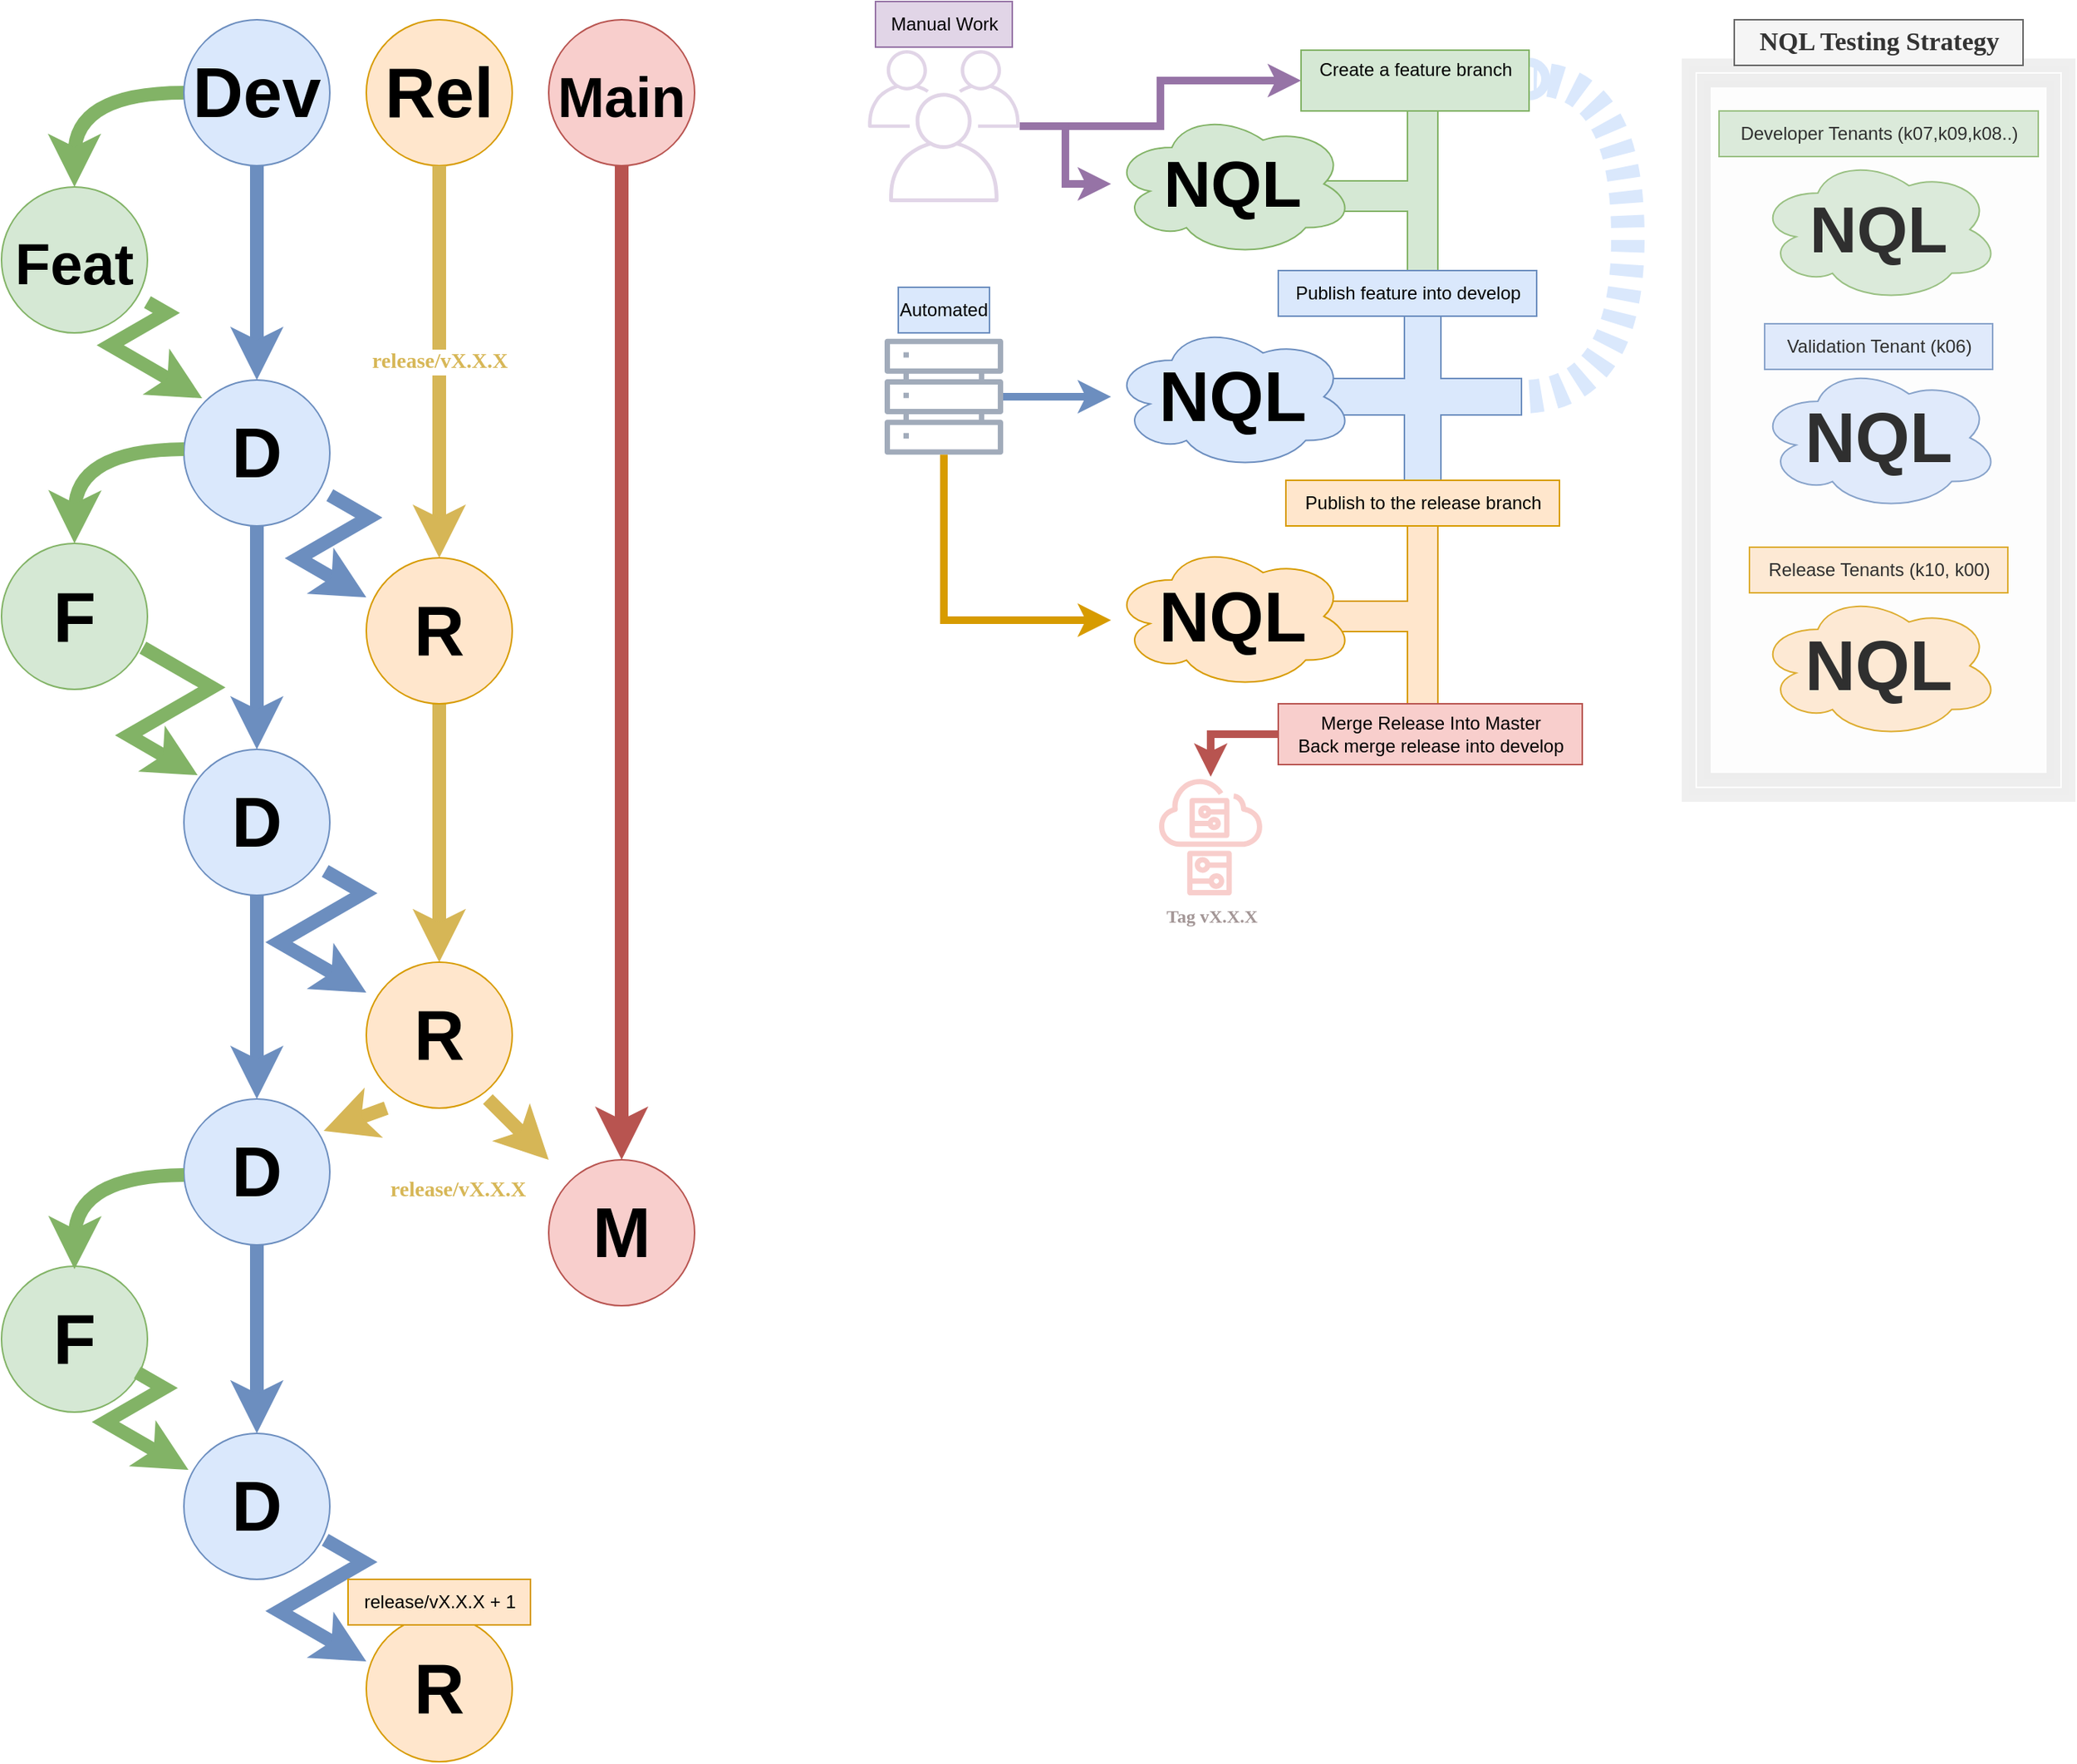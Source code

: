 <mxfile version="24.6.5" type="github">
  <diagram id="yPxyJZ8AM_hMuL3Unpa9" name="complex gitflow">
    <mxGraphModel dx="1434" dy="701" grid="1" gridSize="10" guides="1" tooltips="1" connect="1" arrows="1" fold="1" page="1" pageScale="1" pageWidth="1100" pageHeight="850" math="0" shadow="0">
      <root>
        <mxCell id="0" />
        <mxCell id="1" parent="0" />
        <mxCell id="iDpUjM79hNGlylwrqJGE-106" style="edgeStyle=orthogonalEdgeStyle;rounded=0;orthogonalLoop=1;jettySize=auto;html=1;entryX=1;entryY=0.475;entryDx=0;entryDy=0;entryPerimeter=0;strokeWidth=22;fillColor=#dae8fc;strokeColor=#dae8fc;endArrow=oval;endFill=0;shadow=0;curved=1;startArrow=none;startFill=0;flowAnimation=1;" parent="1" source="iDpUjM79hNGlylwrqJGE-103" target="iDpUjM79hNGlylwrqJGE-32" edge="1">
          <mxGeometry relative="1" as="geometry">
            <Array as="points">
              <mxPoint x="1210" y="338" />
              <mxPoint x="1210" y="129" />
            </Array>
          </mxGeometry>
        </mxCell>
        <mxCell id="iDpUjM79hNGlylwrqJGE-103" value="" style="shape=cross;whiteSpace=wrap;html=1;fillColor=#dae8fc;strokeColor=#6c8ebf;" parent="1" vertex="1">
          <mxGeometry x="1010" y="278" width="130" height="120" as="geometry" />
        </mxCell>
        <mxCell id="iDpUjM79hNGlylwrqJGE-11" value="" style="edgeStyle=orthogonalEdgeStyle;rounded=0;orthogonalLoop=1;jettySize=auto;html=1;strokeColor=#82b366;strokeWidth=9;fillColor=#d5e8d4;fontColor=#606960;labelBackgroundColor=#ffffff;curved=1;" parent="1" source="iDpUjM79hNGlylwrqJGE-6" target="iDpUjM79hNGlylwrqJGE-9" edge="1">
          <mxGeometry x="0.075" y="-42" relative="1" as="geometry">
            <mxPoint x="24" y="-38" as="offset" />
          </mxGeometry>
        </mxCell>
        <mxCell id="iDpUjM79hNGlylwrqJGE-14" value="" style="edgeStyle=orthogonalEdgeStyle;rounded=0;orthogonalLoop=1;jettySize=auto;html=1;strokeWidth=9;fillColor=#dae8fc;strokeColor=#6c8ebf;" parent="1" source="iDpUjM79hNGlylwrqJGE-6" target="iDpUjM79hNGlylwrqJGE-13" edge="1">
          <mxGeometry relative="1" as="geometry">
            <Array as="points">
              <mxPoint x="308" y="230" />
              <mxPoint x="308" y="230" />
            </Array>
          </mxGeometry>
        </mxCell>
        <mxCell id="iDpUjM79hNGlylwrqJGE-6" value="Dev" style="shape=ellipse;fillColor=#dae8fc;strokeColor=#6c8ebf;align=center;verticalAlign=middle;whiteSpace=wrap;fontSize=46;fontStyle=1;html=1;sketch=0;" parent="1" vertex="1">
          <mxGeometry x="260" y="90" width="96" height="96" as="geometry" />
        </mxCell>
        <mxCell id="iDpUjM79hNGlylwrqJGE-23" value="" style="edgeStyle=orthogonalEdgeStyle;rounded=0;orthogonalLoop=1;jettySize=auto;html=1;strokeWidth=9;fillColor=#fff2cc;strokeColor=#d6b656;" parent="1" source="iDpUjM79hNGlylwrqJGE-79" target="iDpUjM79hNGlylwrqJGE-22" edge="1">
          <mxGeometry relative="1" as="geometry" />
        </mxCell>
        <mxCell id="iDpUjM79hNGlylwrqJGE-7" value="Rel" style="shape=ellipse;fillColor=#ffe6cc;strokeColor=#d79b00;align=center;verticalAlign=middle;whiteSpace=wrap;fontSize=46;fontStyle=1;html=1;sketch=0;" parent="1" vertex="1">
          <mxGeometry x="380" y="90" width="96" height="96" as="geometry" />
        </mxCell>
        <mxCell id="iDpUjM79hNGlylwrqJGE-26" value="" style="edgeStyle=orthogonalEdgeStyle;rounded=0;orthogonalLoop=1;jettySize=auto;html=1;strokeWidth=9;fillColor=#f8cecc;strokeColor=#b85450;" parent="1" source="iDpUjM79hNGlylwrqJGE-8" target="iDpUjM79hNGlylwrqJGE-25" edge="1">
          <mxGeometry relative="1" as="geometry" />
        </mxCell>
        <mxCell id="iDpUjM79hNGlylwrqJGE-8" value="&lt;font style=&quot;font-size: 37px;&quot;&gt;Main&lt;/font&gt;" style="shape=ellipse;fillColor=#f8cecc;strokeColor=#b85450;align=center;verticalAlign=middle;whiteSpace=wrap;fontSize=46;fontStyle=1;html=1;sketch=0;" parent="1" vertex="1">
          <mxGeometry x="500" y="90" width="96" height="96" as="geometry" />
        </mxCell>
        <mxCell id="iDpUjM79hNGlylwrqJGE-21" style="edgeStyle=isometricEdgeStyle;rounded=0;orthogonalLoop=1;jettySize=auto;html=1;entryX=0.125;entryY=0.125;entryDx=0;entryDy=0;entryPerimeter=0;elbow=vertical;strokeWidth=9;fillColor=#d5e8d4;strokeColor=#82b366;" parent="1" source="iDpUjM79hNGlylwrqJGE-9" target="iDpUjM79hNGlylwrqJGE-13" edge="1">
          <mxGeometry relative="1" as="geometry">
            <mxPoint x="188" y="410" as="targetPoint" />
          </mxGeometry>
        </mxCell>
        <mxCell id="iDpUjM79hNGlylwrqJGE-9" value="&lt;font style=&quot;font-size: 38px;&quot;&gt;Feat&lt;/font&gt;" style="shape=ellipse;fillColor=#d5e8d4;strokeColor=#82b366;align=center;verticalAlign=middle;whiteSpace=wrap;fontSize=46;fontStyle=1;html=1;sketch=0;" parent="1" vertex="1">
          <mxGeometry x="140" y="200" width="96" height="96" as="geometry" />
        </mxCell>
        <mxCell id="iDpUjM79hNGlylwrqJGE-24" style="edgeStyle=isometricEdgeStyle;rounded=0;orthogonalLoop=1;jettySize=auto;html=1;elbow=vertical;strokeWidth=9;fillColor=#dae8fc;strokeColor=#6c8ebf;entryX=0;entryY=0.271;entryDx=0;entryDy=0;entryPerimeter=0;" parent="1" source="iDpUjM79hNGlylwrqJGE-13" target="iDpUjM79hNGlylwrqJGE-79" edge="1">
          <mxGeometry relative="1" as="geometry">
            <mxPoint x="390" y="490" as="targetPoint" />
            <Array as="points">
              <mxPoint x="360" y="430" />
            </Array>
          </mxGeometry>
        </mxCell>
        <mxCell id="iDpUjM79hNGlylwrqJGE-28" value="" style="edgeStyle=orthogonalEdgeStyle;rounded=0;orthogonalLoop=1;jettySize=auto;html=1;strokeWidth=9;fillColor=#dae8fc;strokeColor=#6c8ebf;" parent="1" source="iDpUjM79hNGlylwrqJGE-78" target="iDpUjM79hNGlylwrqJGE-27" edge="1">
          <mxGeometry relative="1" as="geometry" />
        </mxCell>
        <mxCell id="iDpUjM79hNGlylwrqJGE-13" value="D" style="shape=ellipse;fillColor=#dae8fc;strokeColor=#6c8ebf;align=center;verticalAlign=middle;whiteSpace=wrap;fontSize=46;fontStyle=1;html=1;sketch=0;" parent="1" vertex="1">
          <mxGeometry x="260" y="327" width="96" height="96" as="geometry" />
        </mxCell>
        <mxCell id="iDpUjM79hNGlylwrqJGE-29" value="release/vX.X.X" style="rounded=0;orthogonalLoop=1;jettySize=auto;html=1;entryX=0.958;entryY=0.219;entryDx=0;entryDy=0;strokeWidth=9;fillColor=#fff2cc;strokeColor=#d6b656;entryPerimeter=0;fontSize=14;fontFamily=Georgia;fontColor=#D7B757;labelBackgroundColor=#FFFFFF;fontStyle=1" parent="1" target="iDpUjM79hNGlylwrqJGE-27" edge="1">
          <mxGeometry x="-1" y="72" relative="1" as="geometry">
            <mxPoint x="393.083" y="806" as="sourcePoint" />
            <mxPoint x="349.998" y="866.992" as="targetPoint" />
            <mxPoint x="22" y="-14" as="offset" />
          </mxGeometry>
        </mxCell>
        <mxCell id="iDpUjM79hNGlylwrqJGE-22" value="R" style="shape=ellipse;fillColor=#ffe6cc;strokeColor=#d79b00;align=center;verticalAlign=middle;whiteSpace=wrap;fontSize=46;fontStyle=1;html=1;sketch=0;" parent="1" vertex="1">
          <mxGeometry x="380" y="710" width="96" height="96" as="geometry" />
        </mxCell>
        <mxCell id="iDpUjM79hNGlylwrqJGE-25" value="M" style="shape=ellipse;fillColor=#f8cecc;strokeColor=#b85450;align=center;verticalAlign=middle;whiteSpace=wrap;fontSize=46;fontStyle=1;html=1;sketch=0;" parent="1" vertex="1">
          <mxGeometry x="500" y="840" width="96" height="96" as="geometry" />
        </mxCell>
        <mxCell id="iDpUjM79hNGlylwrqJGE-96" value="" style="edgeStyle=orthogonalEdgeStyle;rounded=0;orthogonalLoop=1;jettySize=auto;html=1;fillColor=#dae8fc;strokeColor=#6c8ebf;strokeWidth=9;" parent="1" source="iDpUjM79hNGlylwrqJGE-27" target="iDpUjM79hNGlylwrqJGE-95" edge="1">
          <mxGeometry relative="1" as="geometry" />
        </mxCell>
        <mxCell id="iDpUjM79hNGlylwrqJGE-27" value="D" style="shape=ellipse;fillColor=#dae8fc;strokeColor=#6c8ebf;align=center;verticalAlign=middle;whiteSpace=wrap;fontSize=46;fontStyle=1;html=1;sketch=0;" parent="1" vertex="1">
          <mxGeometry x="260" y="800" width="96" height="96" as="geometry" />
        </mxCell>
        <mxCell id="iDpUjM79hNGlylwrqJGE-30" style="rounded=0;orthogonalLoop=1;jettySize=auto;html=1;fillColor=#fff2cc;strokeColor=#d6b656;strokeWidth=9;exitX=0.833;exitY=0.938;exitDx=0;exitDy=0;exitPerimeter=0;" parent="1" source="iDpUjM79hNGlylwrqJGE-22" target="iDpUjM79hNGlylwrqJGE-25" edge="1">
          <mxGeometry relative="1" as="geometry">
            <mxPoint x="440" y="600" as="sourcePoint" />
          </mxGeometry>
        </mxCell>
        <mxCell id="iDpUjM79hNGlylwrqJGE-46" value="" style="shape=tee;whiteSpace=wrap;html=1;rotation=90;fillColor=#d5e8d4;strokeColor=#82b366;" parent="1" vertex="1">
          <mxGeometry x="987.5" y="166" width="115" height="80" as="geometry" />
        </mxCell>
        <mxCell id="iDpUjM79hNGlylwrqJGE-45" value="NQL" style="ellipse;shape=cloud;whiteSpace=wrap;html=1;fontSize=43;fillColor=#d5e8d4;strokeColor=#82b366;fontStyle=1;sketch=0;" parent="1" vertex="1">
          <mxGeometry x="870" y="150" width="160" height="96" as="geometry" />
        </mxCell>
        <mxCell id="iDpUjM79hNGlylwrqJGE-47" value="Manual Work" style="text;html=1;align=center;verticalAlign=middle;resizable=0;points=[];autosize=1;strokeColor=#9673a6;fillColor=#e1d5e7;" parent="1" vertex="1">
          <mxGeometry x="715" y="78" width="90" height="30" as="geometry" />
        </mxCell>
        <mxCell id="iDpUjM79hNGlylwrqJGE-50" value="NQL" style="ellipse;shape=cloud;whiteSpace=wrap;html=1;fontSize=46;fillColor=#dae8fc;strokeColor=#6c8ebf;fontStyle=1;sketch=0;" parent="1" vertex="1">
          <mxGeometry x="870" y="290" width="160" height="96" as="geometry" />
        </mxCell>
        <mxCell id="iDpUjM79hNGlylwrqJGE-62" style="edgeStyle=orthogonalEdgeStyle;rounded=0;orthogonalLoop=1;jettySize=auto;html=1;strokeWidth=5;fillColor=#e1d5e7;strokeColor=#9673a6;" parent="1" source="iDpUjM79hNGlylwrqJGE-55" target="iDpUjM79hNGlylwrqJGE-32" edge="1">
          <mxGeometry relative="1" as="geometry" />
        </mxCell>
        <mxCell id="iDpUjM79hNGlylwrqJGE-63" style="edgeStyle=orthogonalEdgeStyle;rounded=0;orthogonalLoop=1;jettySize=auto;html=1;strokeWidth=5;fillColor=#e1d5e7;strokeColor=#9673a6;" parent="1" source="iDpUjM79hNGlylwrqJGE-55" target="iDpUjM79hNGlylwrqJGE-45" edge="1">
          <mxGeometry relative="1" as="geometry" />
        </mxCell>
        <mxCell id="iDpUjM79hNGlylwrqJGE-55" value="&lt;div&gt;&lt;br&gt;&lt;/div&gt;&lt;div&gt;&lt;br&gt;&lt;/div&gt;" style="sketch=0;outlineConnect=0;strokeColor=#9673a6;fillColor=#e1d5e7;dashed=0;verticalLabelPosition=bottom;verticalAlign=top;align=center;html=1;fontSize=12;fontStyle=0;aspect=fixed;shape=mxgraph.aws4.illustration_users;pointerEvents=1" parent="1" vertex="1">
          <mxGeometry x="710" y="110" width="100" height="100" as="geometry" />
        </mxCell>
        <mxCell id="iDpUjM79hNGlylwrqJGE-61" style="edgeStyle=orthogonalEdgeStyle;rounded=0;orthogonalLoop=1;jettySize=auto;html=1;strokeWidth=5;fillColor=#dae8fc;strokeColor=#6c8ebf;" parent="1" source="iDpUjM79hNGlylwrqJGE-60" target="iDpUjM79hNGlylwrqJGE-50" edge="1">
          <mxGeometry relative="1" as="geometry" />
        </mxCell>
        <mxCell id="iDpUjM79hNGlylwrqJGE-60" value="" style="sketch=0;outlineConnect=0;fillColor=#A1ABBA;strokeColor=#6c8ebf;dashed=0;verticalLabelPosition=bottom;verticalAlign=top;align=center;html=1;fontSize=12;fontStyle=0;aspect=fixed;pointerEvents=1;shape=mxgraph.aws4.servers;" parent="1" vertex="1">
          <mxGeometry x="721" y="299" width="78" height="78" as="geometry" />
        </mxCell>
        <mxCell id="iDpUjM79hNGlylwrqJGE-64" value="Automated" style="text;strokeColor=#6c8ebf;align=center;fillColor=#dae8fc;html=1;verticalAlign=middle;whiteSpace=wrap;rounded=0;" parent="1" vertex="1">
          <mxGeometry x="730" y="266" width="60" height="30" as="geometry" />
        </mxCell>
        <mxCell id="iDpUjM79hNGlylwrqJGE-67" value="" style="shape=tee;whiteSpace=wrap;html=1;rotation=90;fillColor=#ffe6cc;strokeColor=#d79b00;" parent="1" vertex="1">
          <mxGeometry x="982.5" y="442.5" width="125" height="80" as="geometry" />
        </mxCell>
        <mxCell id="iDpUjM79hNGlylwrqJGE-68" value="NQL" style="ellipse;shape=cloud;whiteSpace=wrap;html=1;fontSize=46;fillColor=#ffe6cc;strokeColor=#d79b00;fontStyle=1;sketch=0;" parent="1" vertex="1">
          <mxGeometry x="870" y="434.5" width="160" height="96" as="geometry" />
        </mxCell>
        <mxCell id="iDpUjM79hNGlylwrqJGE-69" style="edgeStyle=orthogonalEdgeStyle;rounded=0;orthogonalLoop=1;jettySize=auto;html=1;strokeWidth=5;fillColor=#ffe6cc;strokeColor=#d79b00;" parent="1" source="iDpUjM79hNGlylwrqJGE-60" edge="1">
          <mxGeometry relative="1" as="geometry">
            <mxPoint x="750" y="410" as="sourcePoint" />
            <mxPoint x="870" y="485" as="targetPoint" />
            <Array as="points">
              <mxPoint x="760" y="485" />
            </Array>
          </mxGeometry>
        </mxCell>
        <mxCell id="iDpUjM79hNGlylwrqJGE-66" value="Publish to the release branch" style="text;html=1;align=center;verticalAlign=middle;resizable=0;points=[];autosize=1;strokeColor=#d79b00;fillColor=#ffe6cc;" parent="1" vertex="1">
          <mxGeometry x="985" y="393" width="180" height="30" as="geometry" />
        </mxCell>
        <mxCell id="iDpUjM79hNGlylwrqJGE-34" value="Publish feature into develop" style="text;html=1;align=center;verticalAlign=middle;resizable=0;points=[];autosize=1;strokeColor=#6c8ebf;fillColor=#dae8fc;" parent="1" vertex="1">
          <mxGeometry x="980" y="255" width="170" height="30" as="geometry" />
        </mxCell>
        <mxCell id="iDpUjM79hNGlylwrqJGE-32" value="Create a feature branch&lt;div&gt;&lt;br&gt;&lt;/div&gt;" style="text;html=1;align=center;verticalAlign=middle;resizable=0;points=[];autosize=1;strokeColor=#82b366;fillColor=#d5e8d4;" parent="1" vertex="1">
          <mxGeometry x="995" y="110" width="150" height="40" as="geometry" />
        </mxCell>
        <mxCell id="iDpUjM79hNGlylwrqJGE-70" value="Merge Release Into Master&lt;div&gt;Back merge release into develop&lt;/div&gt;" style="text;html=1;align=center;verticalAlign=middle;resizable=0;points=[];autosize=1;strokeColor=#b85450;fillColor=#f8cecc;" parent="1" vertex="1">
          <mxGeometry x="980" y="540" width="200" height="40" as="geometry" />
        </mxCell>
        <mxCell id="iDpUjM79hNGlylwrqJGE-73" value="Tag vX.X.X" style="sketch=0;outlineConnect=0;fillColor=#f8cecc;strokeColor=#b85450;dashed=0;verticalLabelPosition=bottom;verticalAlign=top;align=center;html=1;fontSize=12;fontStyle=1;aspect=fixed;pointerEvents=1;shape=mxgraph.aws4.simulator;fontFamily=Georgia;fontColor=#A39696;" parent="1" vertex="1">
          <mxGeometry x="900" y="588" width="71" height="78" as="geometry" />
        </mxCell>
        <mxCell id="iDpUjM79hNGlylwrqJGE-74" style="edgeStyle=orthogonalEdgeStyle;rounded=0;orthogonalLoop=1;jettySize=auto;html=1;strokeWidth=5;fillColor=#f8cecc;strokeColor=#b85450;" parent="1" source="iDpUjM79hNGlylwrqJGE-70" target="iDpUjM79hNGlylwrqJGE-73" edge="1">
          <mxGeometry relative="1" as="geometry" />
        </mxCell>
        <mxCell id="iDpUjM79hNGlylwrqJGE-80" value="&lt;meta charset=&quot;utf-8&quot;&gt;&lt;span style=&quot;color: rgb(215, 183, 87); font-family: Georgia; font-size: 14px; font-style: normal; font-variant-ligatures: normal; font-variant-caps: normal; font-weight: 700; letter-spacing: normal; orphans: 2; text-align: center; text-indent: 0px; text-transform: none; widows: 2; word-spacing: 0px; -webkit-text-stroke-width: 0px; white-space: nowrap; background-color: rgb(255, 255, 255); text-decoration-thickness: initial; text-decoration-style: initial; text-decoration-color: initial; display: inline !important; float: none;&quot;&gt;release/vX.X.X&lt;/span&gt;" style="edgeStyle=orthogonalEdgeStyle;rounded=0;orthogonalLoop=1;jettySize=auto;html=1;strokeWidth=9;fillColor=#fff2cc;strokeColor=#d6b656;" parent="1" source="iDpUjM79hNGlylwrqJGE-7" target="iDpUjM79hNGlylwrqJGE-79" edge="1">
          <mxGeometry relative="1" as="geometry">
            <mxPoint x="428" y="186" as="sourcePoint" />
            <mxPoint x="428" y="710" as="targetPoint" />
          </mxGeometry>
        </mxCell>
        <mxCell id="iDpUjM79hNGlylwrqJGE-79" value="R" style="shape=ellipse;fillColor=#ffe6cc;strokeColor=#d79b00;align=center;verticalAlign=middle;whiteSpace=wrap;fontSize=46;fontStyle=1;html=1;sketch=0;" parent="1" vertex="1">
          <mxGeometry x="380" y="444" width="96" height="96" as="geometry" />
        </mxCell>
        <mxCell id="iDpUjM79hNGlylwrqJGE-82" value="F" style="shape=ellipse;fillColor=#d5e8d4;strokeColor=#82b366;align=center;verticalAlign=middle;whiteSpace=wrap;fontSize=46;fontStyle=1;html=1;sketch=0;" parent="1" vertex="1">
          <mxGeometry x="140" y="434.5" width="96" height="96" as="geometry" />
        </mxCell>
        <mxCell id="iDpUjM79hNGlylwrqJGE-85" value="" style="edgeStyle=orthogonalEdgeStyle;rounded=0;orthogonalLoop=1;jettySize=auto;html=1;strokeWidth=9;fillColor=#dae8fc;strokeColor=#6c8ebf;" parent="1" source="iDpUjM79hNGlylwrqJGE-13" target="iDpUjM79hNGlylwrqJGE-78" edge="1">
          <mxGeometry relative="1" as="geometry">
            <mxPoint x="308" y="392" as="sourcePoint" />
            <mxPoint x="308" y="860" as="targetPoint" />
          </mxGeometry>
        </mxCell>
        <mxCell id="iDpUjM79hNGlylwrqJGE-78" value="D" style="shape=ellipse;fillColor=#dae8fc;strokeColor=#6c8ebf;align=center;verticalAlign=middle;whiteSpace=wrap;fontSize=46;fontStyle=1;html=1;sketch=0;" parent="1" vertex="1">
          <mxGeometry x="260" y="570" width="96" height="96" as="geometry" />
        </mxCell>
        <mxCell id="iDpUjM79hNGlylwrqJGE-87" style="edgeStyle=isometricEdgeStyle;rounded=0;orthogonalLoop=1;jettySize=auto;html=1;entryX=0.094;entryY=0.177;entryDx=0;entryDy=0;entryPerimeter=0;elbow=vertical;strokeWidth=9;fillColor=#d5e8d4;strokeColor=#82b366;exitX=0.969;exitY=0.714;exitDx=0;exitDy=0;exitPerimeter=0;" parent="1" source="iDpUjM79hNGlylwrqJGE-82" target="iDpUjM79hNGlylwrqJGE-78" edge="1">
          <mxGeometry relative="1" as="geometry">
            <mxPoint x="259.72" y="579.5" as="targetPoint" />
            <mxPoint x="223.72" y="516.5" as="sourcePoint" />
          </mxGeometry>
        </mxCell>
        <mxCell id="iDpUjM79hNGlylwrqJGE-89" style="edgeStyle=isometricEdgeStyle;rounded=0;orthogonalLoop=1;jettySize=auto;html=1;elbow=vertical;strokeWidth=9;fillColor=#dae8fc;strokeColor=#6c8ebf;" parent="1" edge="1">
          <mxGeometry relative="1" as="geometry">
            <mxPoint x="352.96" y="650" as="sourcePoint" />
            <mxPoint x="380" y="730" as="targetPoint" />
            <Array as="points">
              <mxPoint x="356.96" y="677" />
            </Array>
          </mxGeometry>
        </mxCell>
        <mxCell id="iDpUjM79hNGlylwrqJGE-90" value="R" style="shape=ellipse;fillColor=#ffe6cc;strokeColor=#d79b00;align=center;verticalAlign=middle;whiteSpace=wrap;fontSize=46;fontStyle=1;html=1;sketch=0;" parent="1" vertex="1">
          <mxGeometry x="380" y="1140" width="96" height="96" as="geometry" />
        </mxCell>
        <mxCell id="iDpUjM79hNGlylwrqJGE-91" value="" style="edgeStyle=orthogonalEdgeStyle;rounded=0;orthogonalLoop=1;jettySize=auto;html=1;strokeColor=#82b366;strokeWidth=9;fillColor=#d5e8d4;fontColor=#606960;labelBackgroundColor=#ffffff;curved=1;" parent="1" edge="1">
          <mxGeometry x="0.075" y="-42" relative="1" as="geometry">
            <mxPoint x="260" y="372.5" as="sourcePoint" />
            <mxPoint x="188" y="434.5" as="targetPoint" />
            <mxPoint x="24" y="-38" as="offset" />
          </mxGeometry>
        </mxCell>
        <mxCell id="iDpUjM79hNGlylwrqJGE-93" value="F" style="shape=ellipse;fillColor=#d5e8d4;strokeColor=#82b366;align=center;verticalAlign=middle;whiteSpace=wrap;fontSize=46;fontStyle=1;html=1;sketch=0;" parent="1" vertex="1">
          <mxGeometry x="140" y="910" width="96" height="96" as="geometry" />
        </mxCell>
        <mxCell id="iDpUjM79hNGlylwrqJGE-94" value="" style="edgeStyle=orthogonalEdgeStyle;rounded=0;orthogonalLoop=1;jettySize=auto;html=1;strokeColor=#82b366;strokeWidth=9;fillColor=#d5e8d4;fontColor=#606960;labelBackgroundColor=#ffffff;curved=1;" parent="1" edge="1">
          <mxGeometry x="0.075" y="-42" relative="1" as="geometry">
            <mxPoint x="260" y="850" as="sourcePoint" />
            <mxPoint x="188" y="912" as="targetPoint" />
            <mxPoint x="24" y="-38" as="offset" />
          </mxGeometry>
        </mxCell>
        <mxCell id="iDpUjM79hNGlylwrqJGE-95" value="D" style="shape=ellipse;fillColor=#dae8fc;strokeColor=#6c8ebf;align=center;verticalAlign=middle;whiteSpace=wrap;fontSize=46;fontStyle=1;html=1;sketch=0;" parent="1" vertex="1">
          <mxGeometry x="260" y="1020" width="96" height="96" as="geometry" />
        </mxCell>
        <mxCell id="iDpUjM79hNGlylwrqJGE-98" style="edgeStyle=isometricEdgeStyle;rounded=0;orthogonalLoop=1;jettySize=auto;html=1;elbow=vertical;strokeWidth=9;fillColor=#dae8fc;strokeColor=#6c8ebf;" parent="1" edge="1">
          <mxGeometry relative="1" as="geometry">
            <mxPoint x="352.96" y="1090" as="sourcePoint" />
            <mxPoint x="380" y="1170" as="targetPoint" />
            <Array as="points">
              <mxPoint x="356.96" y="1117" />
            </Array>
          </mxGeometry>
        </mxCell>
        <mxCell id="iDpUjM79hNGlylwrqJGE-99" style="edgeStyle=isometricEdgeStyle;rounded=0;orthogonalLoop=1;jettySize=auto;html=1;entryX=0.031;entryY=0.25;entryDx=0;entryDy=0;entryPerimeter=0;elbow=vertical;strokeWidth=9;fillColor=#d5e8d4;strokeColor=#82b366;exitX=0.969;exitY=0.714;exitDx=0;exitDy=0;exitPerimeter=0;" parent="1" target="iDpUjM79hNGlylwrqJGE-95" edge="1">
          <mxGeometry relative="1" as="geometry">
            <mxPoint x="265.37" y="1064" as="targetPoint" />
            <mxPoint x="229.37" y="980" as="sourcePoint" />
            <Array as="points">
              <mxPoint x="230" y="1000" />
            </Array>
          </mxGeometry>
        </mxCell>
        <mxCell id="iDpUjM79hNGlylwrqJGE-100" value="release/vX.X.X + 1" style="text;html=1;align=center;verticalAlign=middle;resizable=0;points=[];autosize=1;strokeColor=#d79b00;fillColor=#ffe6cc;" parent="1" vertex="1">
          <mxGeometry x="368" y="1116" width="120" height="30" as="geometry" />
        </mxCell>
        <mxCell id="467ku5aw_pDj4uHNXbvS-1" value="NQL" style="ellipse;shape=cloud;whiteSpace=wrap;html=1;fontSize=43;fillColor=#d5e8d4;strokeColor=#82b366;fontStyle=1;sketch=0;" vertex="1" parent="1">
          <mxGeometry x="1295" y="180" width="160" height="96" as="geometry" />
        </mxCell>
        <mxCell id="467ku5aw_pDj4uHNXbvS-4" value="Developer Tenants (k07,k09,k08..)" style="text;html=1;align=center;verticalAlign=middle;resizable=0;points=[];autosize=1;strokeColor=#82b366;fillColor=#d5e8d4;" vertex="1" parent="1">
          <mxGeometry x="1270" y="150" width="210" height="30" as="geometry" />
        </mxCell>
        <mxCell id="467ku5aw_pDj4uHNXbvS-5" value="NQL" style="ellipse;shape=cloud;whiteSpace=wrap;html=1;fontSize=46;fillColor=#dae8fc;strokeColor=#6c8ebf;fontStyle=1;sketch=0;" vertex="1" parent="1">
          <mxGeometry x="1295" y="317" width="160" height="96" as="geometry" />
        </mxCell>
        <mxCell id="467ku5aw_pDj4uHNXbvS-6" value="Validation Tenant (k06)" style="text;html=1;align=center;verticalAlign=middle;resizable=0;points=[];autosize=1;strokeColor=#6c8ebf;fillColor=#dae8fc;" vertex="1" parent="1">
          <mxGeometry x="1300" y="290" width="150" height="30" as="geometry" />
        </mxCell>
        <mxCell id="467ku5aw_pDj4uHNXbvS-8" value="NQL" style="ellipse;shape=cloud;whiteSpace=wrap;html=1;fontSize=46;fillColor=#ffe6cc;strokeColor=#d79b00;fontStyle=1;sketch=0;" vertex="1" parent="1">
          <mxGeometry x="1295" y="467" width="160" height="96" as="geometry" />
        </mxCell>
        <mxCell id="467ku5aw_pDj4uHNXbvS-9" value="Release Tenants (k10, k00)" style="text;html=1;align=center;verticalAlign=middle;resizable=0;points=[];autosize=1;strokeColor=#d79b00;fillColor=#ffe6cc;" vertex="1" parent="1">
          <mxGeometry x="1290" y="437" width="170" height="30" as="geometry" />
        </mxCell>
        <mxCell id="467ku5aw_pDj4uHNXbvS-12" value="" style="shape=ext;double=1;rounded=0;whiteSpace=wrap;html=1;fillColor=#f5f5f5;strokeColor=#666666;fillStyle=auto;opacity=10;fontColor=#333333;strokeWidth=9;" vertex="1" parent="1">
          <mxGeometry x="1250" y="120" width="250" height="480" as="geometry" />
        </mxCell>
        <mxCell id="467ku5aw_pDj4uHNXbvS-14" value="NQL Testing Strategy" style="text;html=1;align=center;verticalAlign=middle;resizable=0;points=[];autosize=1;strokeColor=#666666;fillColor=#f5f5f5;fontFamily=Georgia;fontStyle=1;fontSize=17;fontColor=#333333;strokeWidth=1;perimeterSpacing=6;" vertex="1" parent="1">
          <mxGeometry x="1280" y="90" width="190" height="30" as="geometry" />
        </mxCell>
      </root>
    </mxGraphModel>
  </diagram>
</mxfile>
